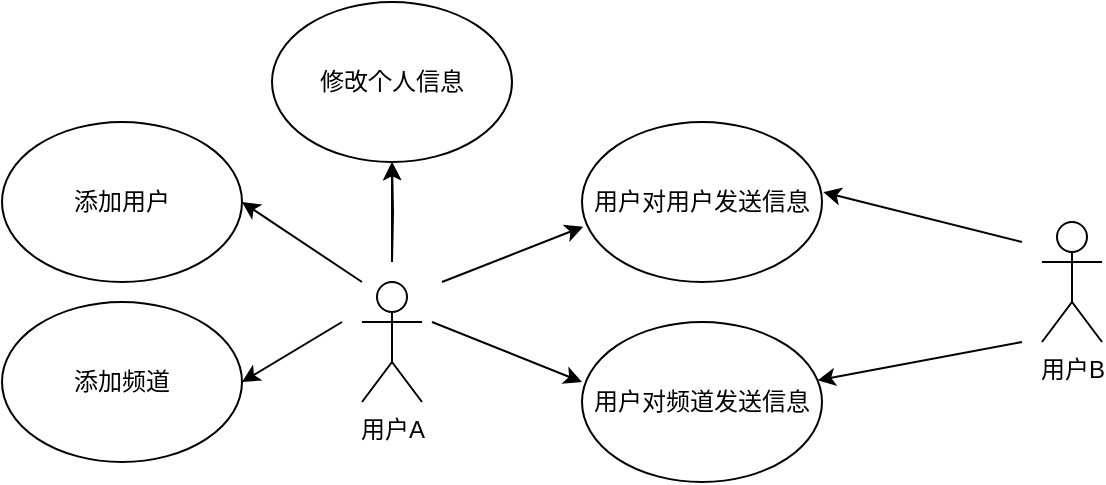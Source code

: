 <mxfile version="21.1.7" type="github">
  <diagram name="第 1 页" id="F_9uKmoirxmU6-m-Vc8w">
    <mxGraphModel dx="635" dy="905" grid="1" gridSize="10" guides="1" tooltips="1" connect="1" arrows="1" fold="1" page="1" pageScale="1" pageWidth="827" pageHeight="1169" math="0" shadow="0">
      <root>
        <mxCell id="0" />
        <mxCell id="1" parent="0" />
        <mxCell id="zRA-ZrTBCIFDRa2yPbEk-12" style="edgeStyle=orthogonalEdgeStyle;rounded=0;orthogonalLoop=1;jettySize=auto;html=1;exitX=0.25;exitY=0.1;exitDx=0;exitDy=0;exitPerimeter=0;" edge="1" parent="1" source="zRA-ZrTBCIFDRa2yPbEk-1">
          <mxGeometry relative="1" as="geometry">
            <mxPoint x="287.714" y="366" as="targetPoint" />
          </mxGeometry>
        </mxCell>
        <mxCell id="zRA-ZrTBCIFDRa2yPbEk-13" value="" style="edgeStyle=orthogonalEdgeStyle;rounded=0;orthogonalLoop=1;jettySize=auto;html=1;" edge="1" parent="1" target="zRA-ZrTBCIFDRa2yPbEk-4">
          <mxGeometry relative="1" as="geometry">
            <mxPoint x="295" y="350" as="sourcePoint" />
          </mxGeometry>
        </mxCell>
        <mxCell id="zRA-ZrTBCIFDRa2yPbEk-1" value="用户A" style="shape=umlActor;verticalLabelPosition=bottom;verticalAlign=top;html=1;outlineConnect=0;" vertex="1" parent="1">
          <mxGeometry x="280" y="360" width="30" height="60" as="geometry" />
        </mxCell>
        <mxCell id="zRA-ZrTBCIFDRa2yPbEk-2" value="用户对用户发送信息" style="ellipse;whiteSpace=wrap;html=1;" vertex="1" parent="1">
          <mxGeometry x="390" y="280" width="120" height="80" as="geometry" />
        </mxCell>
        <mxCell id="zRA-ZrTBCIFDRa2yPbEk-3" value="用户对频道发送信息" style="ellipse;whiteSpace=wrap;html=1;" vertex="1" parent="1">
          <mxGeometry x="390" y="380" width="120" height="80" as="geometry" />
        </mxCell>
        <mxCell id="zRA-ZrTBCIFDRa2yPbEk-4" value="修改个人信息" style="ellipse;whiteSpace=wrap;html=1;" vertex="1" parent="1">
          <mxGeometry x="235" y="220" width="120" height="80" as="geometry" />
        </mxCell>
        <mxCell id="zRA-ZrTBCIFDRa2yPbEk-5" value="添加用户" style="ellipse;whiteSpace=wrap;html=1;" vertex="1" parent="1">
          <mxGeometry x="100" y="280" width="120" height="80" as="geometry" />
        </mxCell>
        <mxCell id="zRA-ZrTBCIFDRa2yPbEk-6" value="添加频道" style="ellipse;whiteSpace=wrap;html=1;" vertex="1" parent="1">
          <mxGeometry x="100" y="370" width="120" height="80" as="geometry" />
        </mxCell>
        <mxCell id="zRA-ZrTBCIFDRa2yPbEk-7" value="" style="endArrow=classic;html=1;rounded=0;" edge="1" parent="1" target="zRA-ZrTBCIFDRa2yPbEk-4">
          <mxGeometry width="50" height="50" relative="1" as="geometry">
            <mxPoint x="295" y="350" as="sourcePoint" />
            <mxPoint x="350" y="470" as="targetPoint" />
          </mxGeometry>
        </mxCell>
        <mxCell id="zRA-ZrTBCIFDRa2yPbEk-8" value="" style="endArrow=classic;html=1;rounded=0;entryX=0.005;entryY=0.654;entryDx=0;entryDy=0;entryPerimeter=0;" edge="1" parent="1" target="zRA-ZrTBCIFDRa2yPbEk-2">
          <mxGeometry width="50" height="50" relative="1" as="geometry">
            <mxPoint x="320" y="360" as="sourcePoint" />
            <mxPoint x="305" y="310" as="targetPoint" />
          </mxGeometry>
        </mxCell>
        <mxCell id="zRA-ZrTBCIFDRa2yPbEk-9" value="" style="endArrow=classic;html=1;rounded=0;exitX=0.5;exitY=0;exitDx=0;exitDy=0;exitPerimeter=0;entryX=0;entryY=0.375;entryDx=0;entryDy=0;entryPerimeter=0;" edge="1" parent="1" target="zRA-ZrTBCIFDRa2yPbEk-3">
          <mxGeometry width="50" height="50" relative="1" as="geometry">
            <mxPoint x="315" y="380" as="sourcePoint" />
            <mxPoint x="456" y="373" as="targetPoint" />
          </mxGeometry>
        </mxCell>
        <mxCell id="zRA-ZrTBCIFDRa2yPbEk-10" value="" style="endArrow=classic;html=1;rounded=0;entryX=1;entryY=0.5;entryDx=0;entryDy=0;" edge="1" parent="1" target="zRA-ZrTBCIFDRa2yPbEk-5">
          <mxGeometry width="50" height="50" relative="1" as="geometry">
            <mxPoint x="280" y="360" as="sourcePoint" />
            <mxPoint x="305" y="310" as="targetPoint" />
          </mxGeometry>
        </mxCell>
        <mxCell id="zRA-ZrTBCIFDRa2yPbEk-11" value="" style="endArrow=classic;html=1;rounded=0;entryX=1;entryY=0.5;entryDx=0;entryDy=0;" edge="1" parent="1" target="zRA-ZrTBCIFDRa2yPbEk-6">
          <mxGeometry width="50" height="50" relative="1" as="geometry">
            <mxPoint x="270" y="380" as="sourcePoint" />
            <mxPoint x="230" y="330" as="targetPoint" />
          </mxGeometry>
        </mxCell>
        <mxCell id="zRA-ZrTBCIFDRa2yPbEk-16" value="用户B" style="shape=umlActor;verticalLabelPosition=bottom;verticalAlign=top;html=1;outlineConnect=0;" vertex="1" parent="1">
          <mxGeometry x="620" y="330" width="30" height="60" as="geometry" />
        </mxCell>
        <mxCell id="zRA-ZrTBCIFDRa2yPbEk-17" value="" style="endArrow=classic;html=1;rounded=0;" edge="1" parent="1" target="zRA-ZrTBCIFDRa2yPbEk-3">
          <mxGeometry width="50" height="50" relative="1" as="geometry">
            <mxPoint x="610" y="390" as="sourcePoint" />
            <mxPoint x="350" y="470" as="targetPoint" />
          </mxGeometry>
        </mxCell>
        <mxCell id="zRA-ZrTBCIFDRa2yPbEk-18" value="" style="endArrow=classic;html=1;rounded=0;entryX=1.005;entryY=0.438;entryDx=0;entryDy=0;entryPerimeter=0;" edge="1" parent="1" target="zRA-ZrTBCIFDRa2yPbEk-2">
          <mxGeometry width="50" height="50" relative="1" as="geometry">
            <mxPoint x="610" y="340" as="sourcePoint" />
            <mxPoint x="518" y="419" as="targetPoint" />
          </mxGeometry>
        </mxCell>
      </root>
    </mxGraphModel>
  </diagram>
</mxfile>
